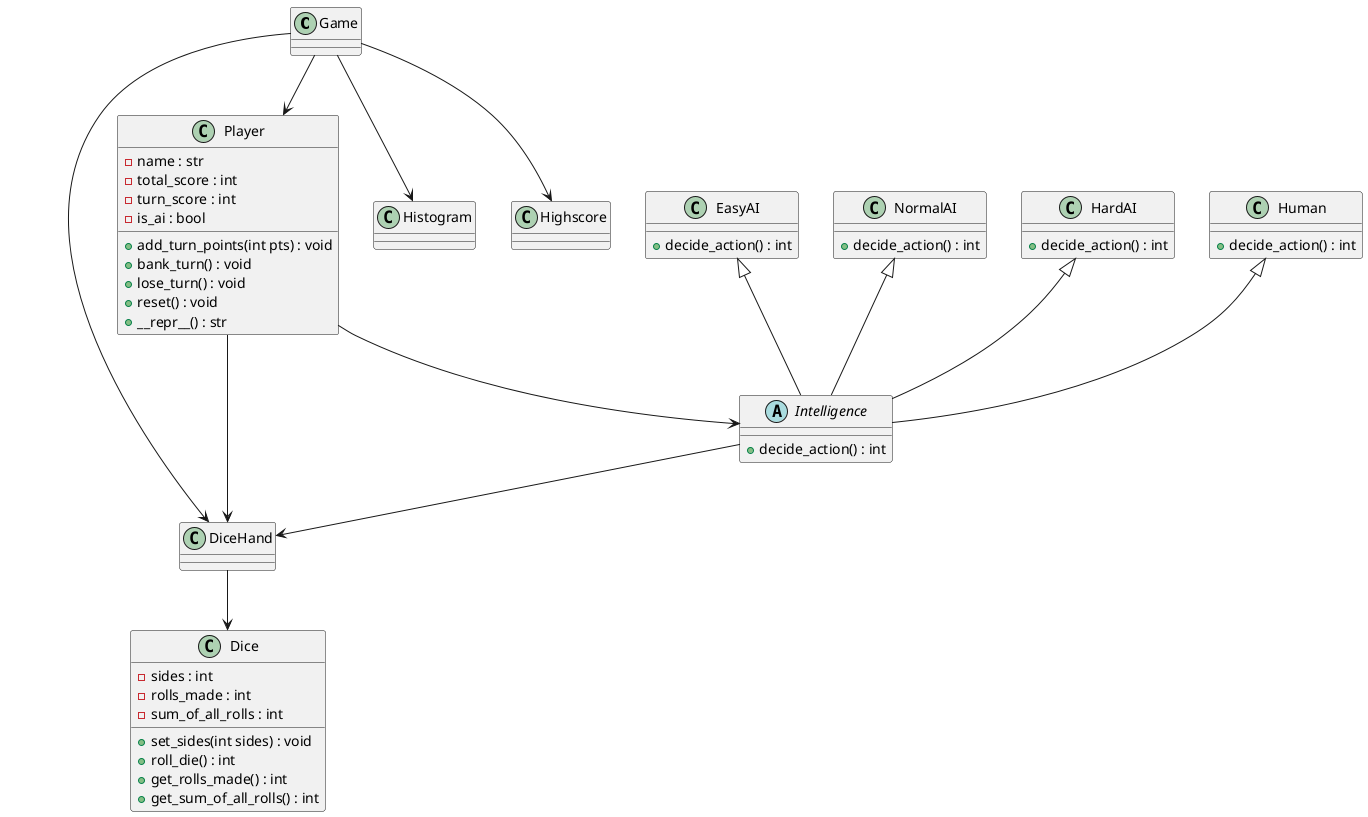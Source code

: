 @startuml Pig(Dice)
Game --> DiceHand
Game --> Player
Player --> DiceHand
Player --> Intelligence
Intelligence --> DiceHand
DiceHand --> Dice
Game --> Histogram
Game --> Highscore
EasyAI <|-- Intelligence
NormalAI <|-- Intelligence
HardAI <|-- Intelligence
Human <|-- Intelligence
class Dice {
    -sides : int
    -rolls_made : int
    -sum_of_all_rolls : int
    +set_sides(int sides) : void
    +roll_die() : int
    +get_rolls_made() : int
    +get_sum_of_all_rolls() : int
}
class Player {
    -name : str
    -total_score : int
    -turn_score : int
    -is_ai : bool
    +add_turn_points(int pts) : void
    +bank_turn() : void
    +lose_turn() : void
    +reset() : void
    +__repr__() : str
}
abstract class Intelligence {
    +decide_action() : int
}
class EasyAI {
    +decide_action() : int
}
class NormalAI {
    +decide_action() : int
}
class HardAI {
    +decide_action() : int
}
class Human {
    +decide_action() : int
}
@enduml